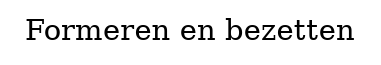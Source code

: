 digraph "class diagram of FormerenEnBezetten" {
	graph [bgcolor=white,
		label="Formeren en bezetten",
		rankdir=LR
	];
	node [label="\N"];
	edge [fontsize=11,
		minlen=4
	];
}

